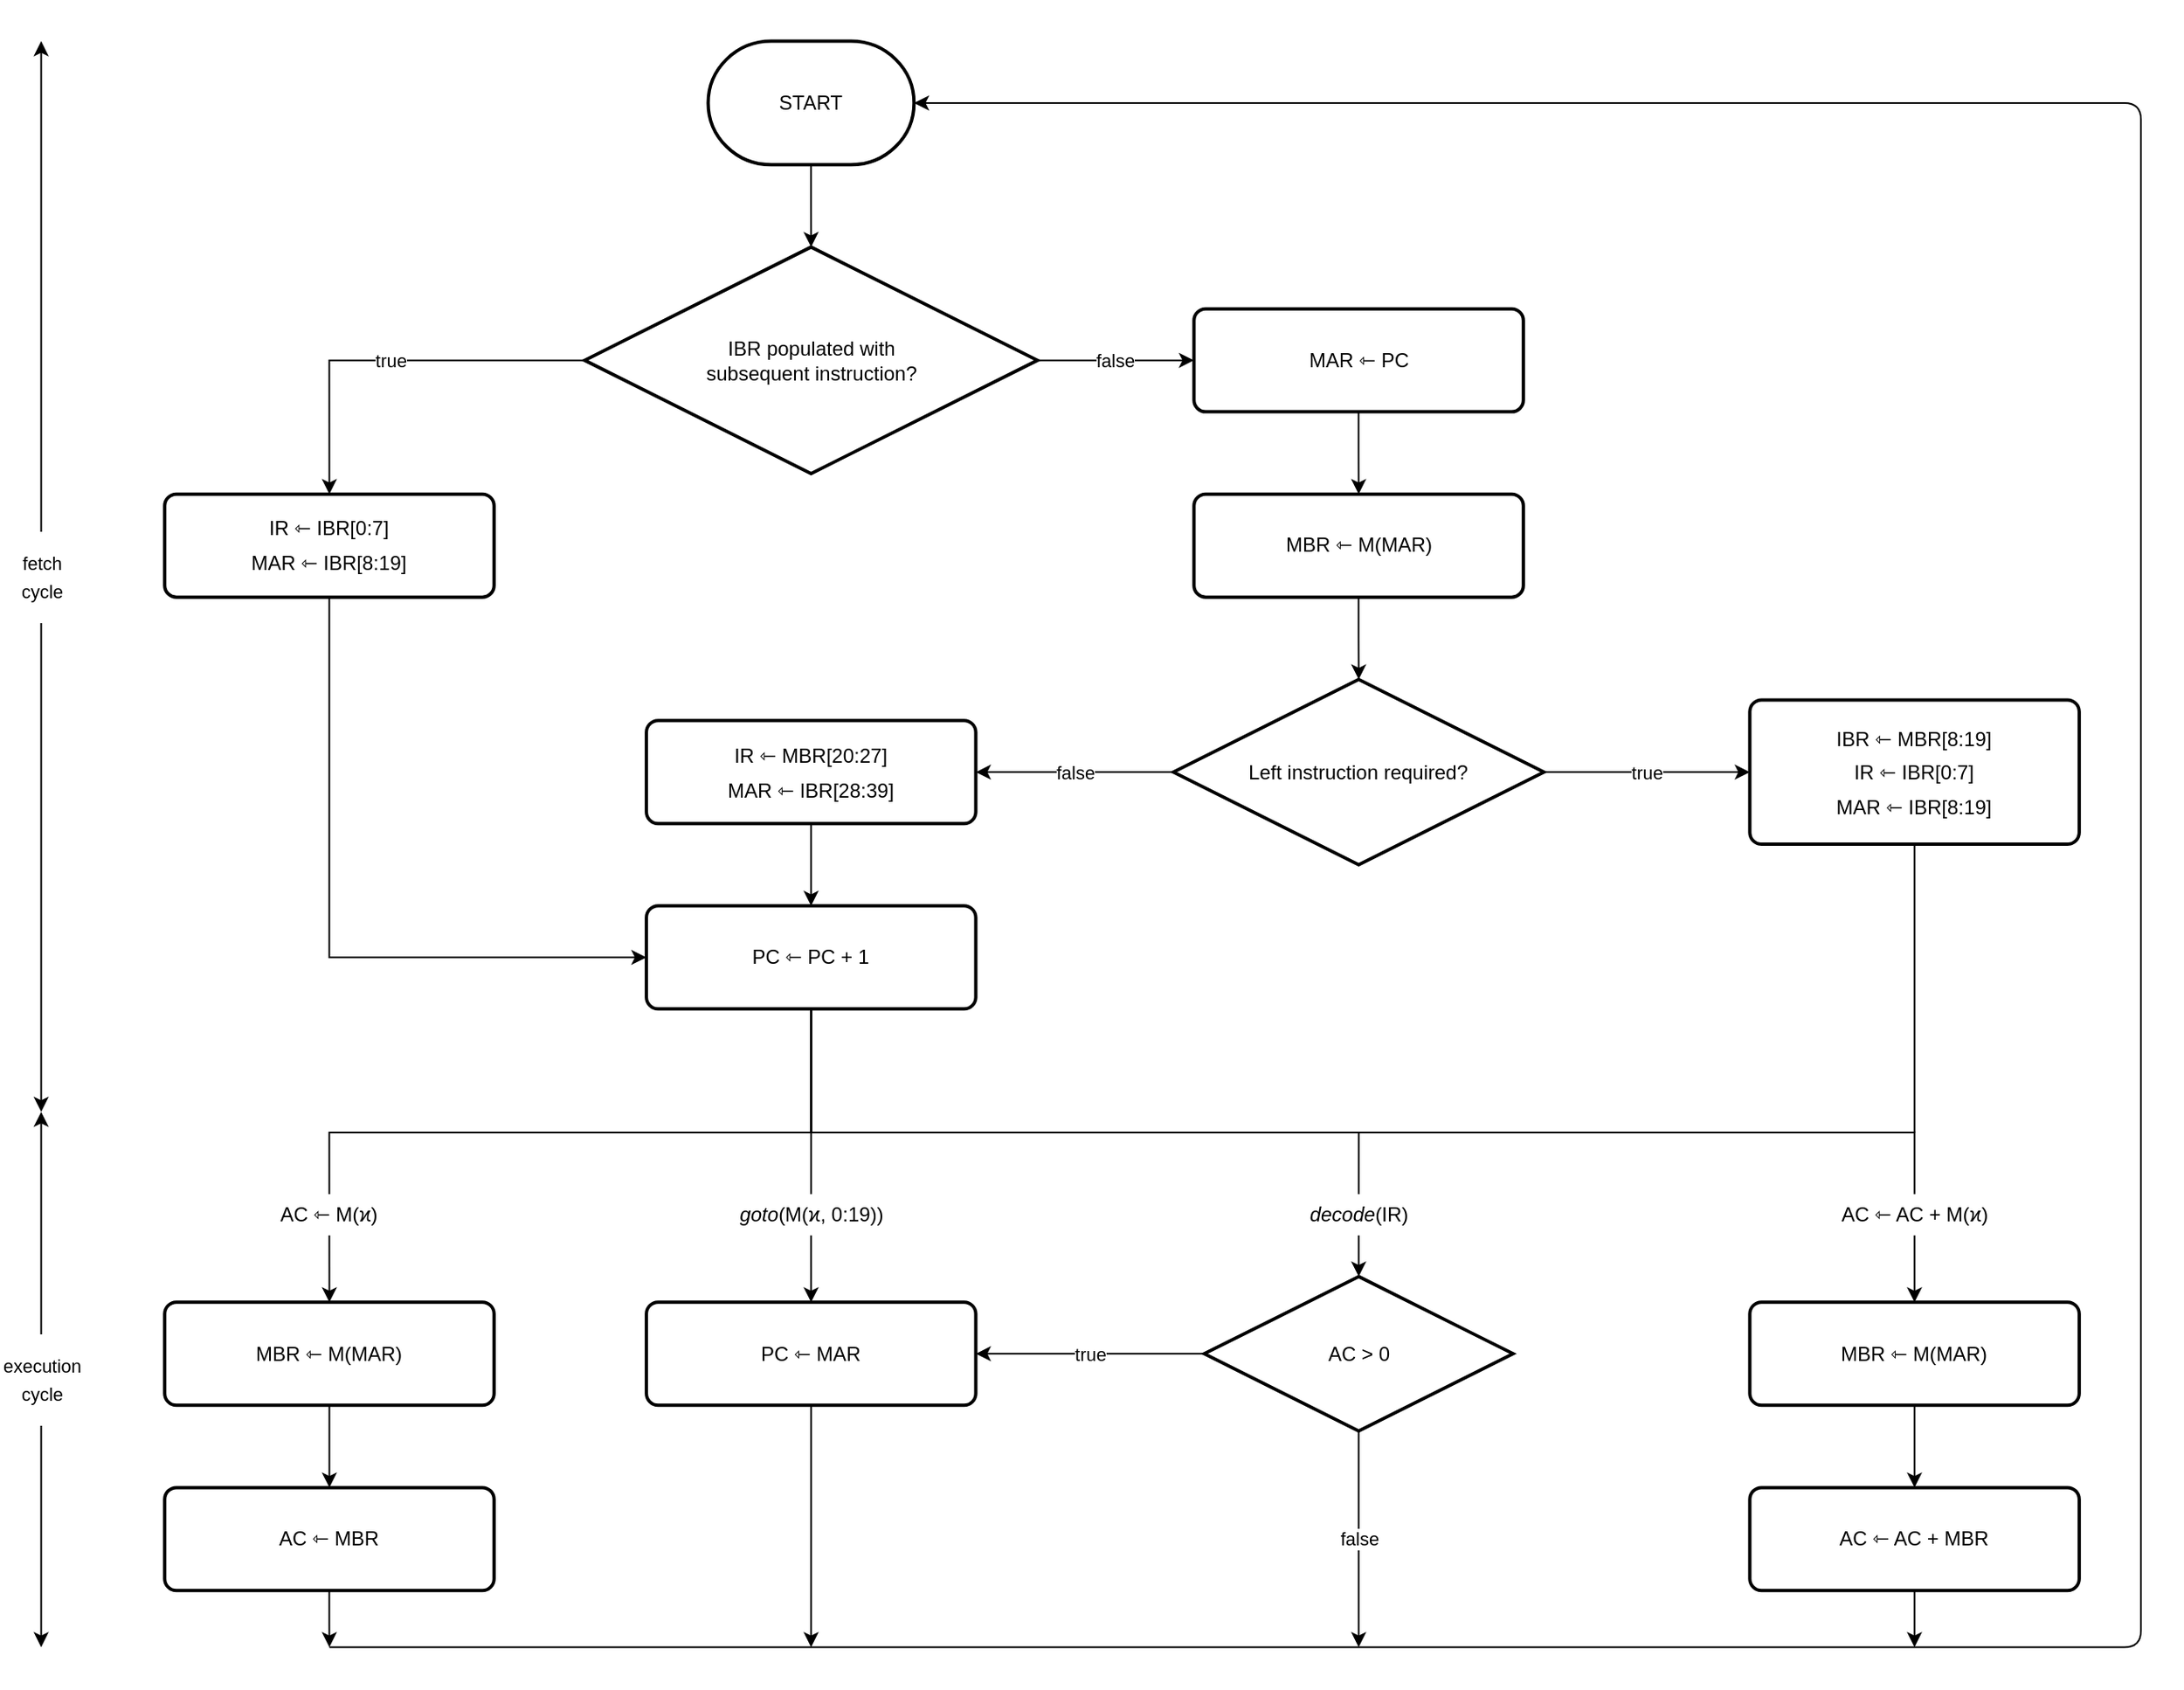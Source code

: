 <mxfile version="12.9.14" type="device"><diagram id="7u53pbp29tpkRFPh-x7Y" name="Page-1"><mxGraphModel dx="2170" dy="1118" grid="1" gridSize="10" guides="1" tooltips="1" connect="1" arrows="1" fold="1" page="1" pageScale="1" pageWidth="827" pageHeight="1169" math="0" shadow="0"><root><mxCell id="0"/><mxCell id="1" parent="0"/><mxCell id="qBAu4evYp1sc08aIOf0b-66" value="" style="group" vertex="1" connectable="0" parent="1"><mxGeometry x="190" y="76" width="1313.38" height="1016" as="geometry"/></mxCell><mxCell id="qBAu4evYp1sc08aIOf0b-61" value="" style="group" vertex="1" connectable="0" parent="qBAu4evYp1sc08aIOf0b-66"><mxGeometry x="99.123" y="24.78" width="1189.476" height="966.439" as="geometry"/></mxCell><mxCell id="qBAu4evYp1sc08aIOf0b-1" value="START" style="strokeWidth=2;html=1;shape=mxgraph.flowchart.terminator;whiteSpace=wrap;" vertex="1" parent="qBAu4evYp1sc08aIOf0b-61"><mxGeometry x="327.106" width="123.904" height="74.341" as="geometry"/></mxCell><mxCell id="qBAu4evYp1sc08aIOf0b-2" value="IBR populated with&lt;br&gt;subsequent instruction?" style="strokeWidth=2;html=1;shape=mxgraph.flowchart.decision;whiteSpace=wrap;" vertex="1" parent="qBAu4evYp1sc08aIOf0b-61"><mxGeometry x="252.764" y="123.902" width="272.588" height="136.293" as="geometry"/></mxCell><mxCell id="qBAu4evYp1sc08aIOf0b-7" style="edgeStyle=orthogonalEdgeStyle;rounded=0;orthogonalLoop=1;jettySize=auto;html=1;" edge="1" parent="qBAu4evYp1sc08aIOf0b-61" source="qBAu4evYp1sc08aIOf0b-1" target="qBAu4evYp1sc08aIOf0b-2"><mxGeometry relative="1" as="geometry"/></mxCell><mxCell id="qBAu4evYp1sc08aIOf0b-3" value="MAR ⇽ PC" style="rounded=1;whiteSpace=wrap;html=1;absoluteArcSize=1;arcSize=14;strokeWidth=2;verticalAlign=middle;" vertex="1" parent="qBAu4evYp1sc08aIOf0b-61"><mxGeometry x="619.519" y="161.073" width="198.246" height="61.951" as="geometry"/></mxCell><mxCell id="qBAu4evYp1sc08aIOf0b-5" value="false" style="edgeStyle=orthogonalEdgeStyle;rounded=0;orthogonalLoop=1;jettySize=auto;html=1;exitX=1;exitY=0.5;exitDx=0;exitDy=0;exitPerimeter=0;entryX=0;entryY=0.5;entryDx=0;entryDy=0;" edge="1" parent="qBAu4evYp1sc08aIOf0b-61" source="qBAu4evYp1sc08aIOf0b-2" target="qBAu4evYp1sc08aIOf0b-3"><mxGeometry relative="1" as="geometry"><mxPoint x="619.519" y="198.244" as="targetPoint"/><Array as="points"/></mxGeometry></mxCell><mxCell id="qBAu4evYp1sc08aIOf0b-4" value="MBR ⇽ M(MAR)" style="rounded=1;whiteSpace=wrap;html=1;absoluteArcSize=1;arcSize=14;strokeWidth=2;verticalAlign=middle;" vertex="1" parent="qBAu4evYp1sc08aIOf0b-61"><mxGeometry x="619.519" y="272.585" width="198.246" height="61.951" as="geometry"/></mxCell><mxCell id="qBAu4evYp1sc08aIOf0b-6" style="edgeStyle=orthogonalEdgeStyle;rounded=0;orthogonalLoop=1;jettySize=auto;html=1;entryX=0.5;entryY=0;entryDx=0;entryDy=0;" edge="1" parent="qBAu4evYp1sc08aIOf0b-61" source="qBAu4evYp1sc08aIOf0b-3" target="qBAu4evYp1sc08aIOf0b-4"><mxGeometry relative="1" as="geometry"/></mxCell><mxCell id="qBAu4evYp1sc08aIOf0b-9" value="Left instruction required?" style="strokeWidth=2;html=1;shape=mxgraph.flowchart.decision;whiteSpace=wrap;" vertex="1" parent="qBAu4evYp1sc08aIOf0b-61"><mxGeometry x="607.128" y="384.098" width="223.027" height="111.512" as="geometry"/></mxCell><mxCell id="qBAu4evYp1sc08aIOf0b-10" style="edgeStyle=orthogonalEdgeStyle;rounded=0;orthogonalLoop=1;jettySize=auto;html=1;" edge="1" parent="qBAu4evYp1sc08aIOf0b-61" source="qBAu4evYp1sc08aIOf0b-4" target="qBAu4evYp1sc08aIOf0b-9"><mxGeometry relative="1" as="geometry"/></mxCell><mxCell id="qBAu4evYp1sc08aIOf0b-11" value="&lt;p style=&quot;line-height: 169%&quot;&gt;IR ⇽ IBR[0:7]&lt;br&gt;MAR ⇽ IBR[8:19]&lt;/p&gt;" style="rounded=1;whiteSpace=wrap;html=1;absoluteArcSize=1;arcSize=14;strokeWidth=2;verticalAlign=middle;" vertex="1" parent="qBAu4evYp1sc08aIOf0b-61"><mxGeometry y="272.585" width="198.246" height="61.951" as="geometry"/></mxCell><mxCell id="qBAu4evYp1sc08aIOf0b-12" value="true" style="edgeStyle=orthogonalEdgeStyle;rounded=0;orthogonalLoop=1;jettySize=auto;html=1;entryX=0.5;entryY=0;entryDx=0;entryDy=0;" edge="1" parent="qBAu4evYp1sc08aIOf0b-61" source="qBAu4evYp1sc08aIOf0b-2" target="qBAu4evYp1sc08aIOf0b-11"><mxGeometry relative="1" as="geometry"/></mxCell><mxCell id="qBAu4evYp1sc08aIOf0b-14" value="&lt;p style=&quot;line-height: 169%&quot;&gt;IR ⇽ MBR[20:27]&lt;br&gt;MAR ⇽ IBR[28:39]&lt;/p&gt;" style="rounded=1;whiteSpace=wrap;html=1;absoluteArcSize=1;arcSize=14;strokeWidth=2;verticalAlign=middle;" vertex="1" parent="qBAu4evYp1sc08aIOf0b-61"><mxGeometry x="289.935" y="408.878" width="198.246" height="61.951" as="geometry"/></mxCell><mxCell id="qBAu4evYp1sc08aIOf0b-15" value="false" style="edgeStyle=orthogonalEdgeStyle;rounded=0;orthogonalLoop=1;jettySize=auto;html=1;entryX=1;entryY=0.5;entryDx=0;entryDy=0;" edge="1" parent="qBAu4evYp1sc08aIOf0b-61" source="qBAu4evYp1sc08aIOf0b-9" target="qBAu4evYp1sc08aIOf0b-14"><mxGeometry relative="1" as="geometry"/></mxCell><mxCell id="qBAu4evYp1sc08aIOf0b-16" value="PC ⇽ PC + 1" style="rounded=1;whiteSpace=wrap;html=1;absoluteArcSize=1;arcSize=14;strokeWidth=2;verticalAlign=middle;" vertex="1" parent="qBAu4evYp1sc08aIOf0b-61"><mxGeometry x="289.935" y="520.39" width="198.246" height="61.951" as="geometry"/></mxCell><mxCell id="qBAu4evYp1sc08aIOf0b-18" style="edgeStyle=orthogonalEdgeStyle;rounded=0;orthogonalLoop=1;jettySize=auto;html=1;entryX=0;entryY=0.5;entryDx=0;entryDy=0;" edge="1" parent="qBAu4evYp1sc08aIOf0b-61" source="qBAu4evYp1sc08aIOf0b-11" target="qBAu4evYp1sc08aIOf0b-16"><mxGeometry relative="1" as="geometry"><Array as="points"><mxPoint x="99.123" y="551.366"/></Array></mxGeometry></mxCell><mxCell id="qBAu4evYp1sc08aIOf0b-17" style="edgeStyle=orthogonalEdgeStyle;rounded=0;orthogonalLoop=1;jettySize=auto;html=1;" edge="1" parent="qBAu4evYp1sc08aIOf0b-61" source="qBAu4evYp1sc08aIOf0b-14" target="qBAu4evYp1sc08aIOf0b-16"><mxGeometry relative="1" as="geometry"/></mxCell><mxCell id="qBAu4evYp1sc08aIOf0b-60" style="edgeStyle=orthogonalEdgeStyle;rounded=0;orthogonalLoop=1;jettySize=auto;html=1;endArrow=none;endFill=0;" edge="1" parent="qBAu4evYp1sc08aIOf0b-61" source="qBAu4evYp1sc08aIOf0b-19"><mxGeometry relative="1" as="geometry"><mxPoint x="1053.182" y="656.683" as="targetPoint"/></mxGeometry></mxCell><mxCell id="qBAu4evYp1sc08aIOf0b-19" value="&lt;p style=&quot;line-height: 169%&quot;&gt;IBR ⇽&amp;nbsp;MBR[8:19]&lt;br&gt;IR ⇽ IBR[0:7]&lt;br&gt;MAR ⇽ IBR[8:19]&lt;br&gt;&lt;/p&gt;" style="rounded=1;whiteSpace=wrap;html=1;absoluteArcSize=1;arcSize=14;strokeWidth=2;verticalAlign=middle;" vertex="1" parent="qBAu4evYp1sc08aIOf0b-61"><mxGeometry x="954.059" y="396.488" width="198.246" height="86.732" as="geometry"/></mxCell><mxCell id="qBAu4evYp1sc08aIOf0b-20" value="true" style="edgeStyle=orthogonalEdgeStyle;rounded=0;orthogonalLoop=1;jettySize=auto;html=1;entryX=0;entryY=0.5;entryDx=0;entryDy=0;" edge="1" parent="qBAu4evYp1sc08aIOf0b-61" source="qBAu4evYp1sc08aIOf0b-9" target="qBAu4evYp1sc08aIOf0b-19"><mxGeometry relative="1" as="geometry"/></mxCell><mxCell id="qBAu4evYp1sc08aIOf0b-36" style="edgeStyle=orthogonalEdgeStyle;rounded=0;orthogonalLoop=1;jettySize=auto;html=1;" edge="1" parent="qBAu4evYp1sc08aIOf0b-61" source="qBAu4evYp1sc08aIOf0b-23"><mxGeometry relative="1" as="geometry"><mxPoint x="389.058" y="966.439" as="targetPoint"/></mxGeometry></mxCell><mxCell id="qBAu4evYp1sc08aIOf0b-23" value="PC ⇽ MAR" style="rounded=1;whiteSpace=wrap;html=1;absoluteArcSize=1;arcSize=14;strokeWidth=2;verticalAlign=middle;" vertex="1" parent="qBAu4evYp1sc08aIOf0b-61"><mxGeometry x="289.935" y="758.902" width="198.246" height="61.951" as="geometry"/></mxCell><mxCell id="qBAu4evYp1sc08aIOf0b-26" style="edgeStyle=orthogonalEdgeStyle;rounded=0;orthogonalLoop=1;jettySize=auto;html=1;entryX=0.5;entryY=0;entryDx=0;entryDy=0;" edge="1" parent="qBAu4evYp1sc08aIOf0b-61" source="qBAu4evYp1sc08aIOf0b-16" target="qBAu4evYp1sc08aIOf0b-23"><mxGeometry relative="1" as="geometry"/></mxCell><mxCell id="qBAu4evYp1sc08aIOf0b-24" value="MBR ⇽ M(MAR)" style="rounded=1;whiteSpace=wrap;html=1;absoluteArcSize=1;arcSize=14;strokeWidth=2;verticalAlign=middle;" vertex="1" parent="qBAu4evYp1sc08aIOf0b-61"><mxGeometry y="758.902" width="198.246" height="61.951" as="geometry"/></mxCell><mxCell id="qBAu4evYp1sc08aIOf0b-27" style="edgeStyle=orthogonalEdgeStyle;rounded=0;orthogonalLoop=1;jettySize=auto;html=1;entryX=0.5;entryY=0;entryDx=0;entryDy=0;" edge="1" parent="qBAu4evYp1sc08aIOf0b-61" source="qBAu4evYp1sc08aIOf0b-16" target="qBAu4evYp1sc08aIOf0b-24"><mxGeometry relative="1" as="geometry"><Array as="points"><mxPoint x="389.058" y="656.683"/><mxPoint x="99.123" y="656.683"/></Array></mxGeometry></mxCell><mxCell id="qBAu4evYp1sc08aIOf0b-57" style="edgeStyle=orthogonalEdgeStyle;rounded=0;orthogonalLoop=1;jettySize=auto;html=1;" edge="1" parent="qBAu4evYp1sc08aIOf0b-61" source="qBAu4evYp1sc08aIOf0b-25"><mxGeometry relative="1" as="geometry"><mxPoint x="99.123" y="966.439" as="targetPoint"/></mxGeometry></mxCell><mxCell id="qBAu4evYp1sc08aIOf0b-25" value="AC ⇽ MBR" style="rounded=1;whiteSpace=wrap;html=1;absoluteArcSize=1;arcSize=14;strokeWidth=2;verticalAlign=middle;" vertex="1" parent="qBAu4evYp1sc08aIOf0b-61"><mxGeometry y="870.415" width="198.246" height="61.951" as="geometry"/></mxCell><mxCell id="qBAu4evYp1sc08aIOf0b-28" style="edgeStyle=orthogonalEdgeStyle;rounded=0;orthogonalLoop=1;jettySize=auto;html=1;entryX=0.5;entryY=0;entryDx=0;entryDy=0;" edge="1" parent="qBAu4evYp1sc08aIOf0b-61" source="qBAu4evYp1sc08aIOf0b-24" target="qBAu4evYp1sc08aIOf0b-25"><mxGeometry relative="1" as="geometry"/></mxCell><mxCell id="qBAu4evYp1sc08aIOf0b-32" value="true" style="edgeStyle=orthogonalEdgeStyle;rounded=0;orthogonalLoop=1;jettySize=auto;html=1;entryX=1;entryY=0.5;entryDx=0;entryDy=0;" edge="1" parent="qBAu4evYp1sc08aIOf0b-61" source="qBAu4evYp1sc08aIOf0b-30" target="qBAu4evYp1sc08aIOf0b-23"><mxGeometry relative="1" as="geometry"><mxPoint x="495.615" y="796.073" as="targetPoint"/></mxGeometry></mxCell><mxCell id="qBAu4evYp1sc08aIOf0b-35" value="false" style="edgeStyle=orthogonalEdgeStyle;rounded=0;orthogonalLoop=1;jettySize=auto;html=1;" edge="1" parent="qBAu4evYp1sc08aIOf0b-61" source="qBAu4evYp1sc08aIOf0b-30"><mxGeometry relative="1" as="geometry"><mxPoint x="718.642" y="966.439" as="targetPoint"/></mxGeometry></mxCell><mxCell id="qBAu4evYp1sc08aIOf0b-30" value="AC &amp;gt; 0" style="strokeWidth=2;html=1;shape=mxgraph.flowchart.decision;whiteSpace=wrap;" vertex="1" parent="qBAu4evYp1sc08aIOf0b-61"><mxGeometry x="625.714" y="743.415" width="185.856" height="92.927" as="geometry"/></mxCell><mxCell id="qBAu4evYp1sc08aIOf0b-31" style="edgeStyle=orthogonalEdgeStyle;rounded=0;orthogonalLoop=1;jettySize=auto;html=1;entryX=0.5;entryY=0;entryDx=0;entryDy=0;entryPerimeter=0;" edge="1" parent="qBAu4evYp1sc08aIOf0b-61" source="qBAu4evYp1sc08aIOf0b-16" target="qBAu4evYp1sc08aIOf0b-30"><mxGeometry relative="1" as="geometry"><Array as="points"><mxPoint x="389.058" y="656.683"/><mxPoint x="718.642" y="656.683"/></Array></mxGeometry></mxCell><mxCell id="qBAu4evYp1sc08aIOf0b-38" value="MBR ⇽ M(MAR)" style="rounded=1;whiteSpace=wrap;html=1;absoluteArcSize=1;arcSize=14;strokeWidth=2;verticalAlign=middle;" vertex="1" parent="qBAu4evYp1sc08aIOf0b-61"><mxGeometry x="954.059" y="758.902" width="198.246" height="61.951" as="geometry"/></mxCell><mxCell id="qBAu4evYp1sc08aIOf0b-41" style="edgeStyle=orthogonalEdgeStyle;rounded=0;orthogonalLoop=1;jettySize=auto;html=1;entryX=0.5;entryY=0;entryDx=0;entryDy=0;" edge="1" parent="qBAu4evYp1sc08aIOf0b-61" source="qBAu4evYp1sc08aIOf0b-16" target="qBAu4evYp1sc08aIOf0b-38"><mxGeometry relative="1" as="geometry"><Array as="points"><mxPoint x="389.058" y="656.683"/><mxPoint x="1053.182" y="656.683"/></Array></mxGeometry></mxCell><mxCell id="qBAu4evYp1sc08aIOf0b-42" style="edgeStyle=orthogonalEdgeStyle;rounded=0;orthogonalLoop=1;jettySize=auto;html=1;" edge="1" parent="qBAu4evYp1sc08aIOf0b-61" source="qBAu4evYp1sc08aIOf0b-39"><mxGeometry relative="1" as="geometry"><mxPoint x="1053.182" y="966.439" as="targetPoint"/></mxGeometry></mxCell><mxCell id="qBAu4evYp1sc08aIOf0b-39" value="AC ⇽ AC + MBR" style="rounded=1;whiteSpace=wrap;html=1;absoluteArcSize=1;arcSize=14;strokeWidth=2;verticalAlign=middle;" vertex="1" parent="qBAu4evYp1sc08aIOf0b-61"><mxGeometry x="954.059" y="870.415" width="198.246" height="61.951" as="geometry"/></mxCell><mxCell id="qBAu4evYp1sc08aIOf0b-40" style="edgeStyle=orthogonalEdgeStyle;rounded=0;orthogonalLoop=1;jettySize=auto;html=1;entryX=0.5;entryY=0;entryDx=0;entryDy=0;" edge="1" parent="qBAu4evYp1sc08aIOf0b-61" source="qBAu4evYp1sc08aIOf0b-38" target="qBAu4evYp1sc08aIOf0b-39"><mxGeometry relative="1" as="geometry"/></mxCell><mxCell id="qBAu4evYp1sc08aIOf0b-43" value="" style="endArrow=classic;html=1;entryX=1;entryY=0.5;entryDx=0;entryDy=0;entryPerimeter=0;" edge="1" parent="qBAu4evYp1sc08aIOf0b-61" target="qBAu4evYp1sc08aIOf0b-1"><mxGeometry width="50" height="50" relative="1" as="geometry"><mxPoint x="99.123" y="966.439" as="sourcePoint"/><mxPoint x="879.717" y="123.902" as="targetPoint"/><Array as="points"><mxPoint x="1189.476" y="966.439"/><mxPoint x="1189.476" y="37.171"/></Array></mxGeometry></mxCell><mxCell id="qBAu4evYp1sc08aIOf0b-47" value="AC ⇽ M(ϰ)" style="text;html=1;strokeColor=none;fillColor=#ffffff;align=center;verticalAlign=middle;whiteSpace=wrap;rounded=0;" vertex="1" parent="qBAu4evYp1sc08aIOf0b-61"><mxGeometry x="43.366" y="693.854" width="111.513" height="24.78" as="geometry"/></mxCell><mxCell id="qBAu4evYp1sc08aIOf0b-52" value="AC ⇽ AC + M(ϰ)" style="text;html=1;strokeColor=none;fillColor=#ffffff;align=center;verticalAlign=middle;whiteSpace=wrap;rounded=0;" vertex="1" parent="qBAu4evYp1sc08aIOf0b-61"><mxGeometry x="978.84" y="693.854" width="148.685" height="24.78" as="geometry"/></mxCell><mxCell id="qBAu4evYp1sc08aIOf0b-54" value="&lt;i&gt;decode&lt;/i&gt;(IR)" style="text;html=1;strokeColor=none;fillColor=#ffffff;align=center;verticalAlign=middle;whiteSpace=wrap;rounded=0;" vertex="1" parent="qBAu4evYp1sc08aIOf0b-61"><mxGeometry x="662.885" y="693.854" width="111.513" height="24.78" as="geometry"/></mxCell><mxCell id="qBAu4evYp1sc08aIOf0b-56" value="&lt;i&gt;goto&lt;/i&gt;(M(ϰ, 0:19))" style="text;html=1;strokeColor=none;fillColor=#ffffff;align=center;verticalAlign=middle;whiteSpace=wrap;rounded=0;" vertex="1" parent="qBAu4evYp1sc08aIOf0b-61"><mxGeometry x="319.672" y="693.854" width="138.772" height="24.78" as="geometry"/></mxCell><mxCell id="qBAu4evYp1sc08aIOf0b-63" value="&lt;p style=&quot;line-height: 149%&quot;&gt;fetch&lt;br&gt;cycle&lt;/p&gt;" style="endArrow=classic;startArrow=classic;html=1;" edge="1" parent="qBAu4evYp1sc08aIOf0b-66"><mxGeometry width="50" height="50" relative="1" as="geometry"><mxPoint x="24.781" y="669.073" as="sourcePoint"/><mxPoint x="24.781" y="24.78" as="targetPoint"/></mxGeometry></mxCell><mxCell id="qBAu4evYp1sc08aIOf0b-64" value="&lt;p style=&quot;line-height: 149%&quot;&gt;execution&lt;br&gt;cycle&lt;/p&gt;" style="endArrow=classic;startArrow=classic;html=1;" edge="1" parent="qBAu4evYp1sc08aIOf0b-66"><mxGeometry width="50" height="50" relative="1" as="geometry"><mxPoint x="24.781" y="669.073" as="sourcePoint"/><mxPoint x="24.781" y="991.22" as="targetPoint"/></mxGeometry></mxCell></root></mxGraphModel></diagram></mxfile>